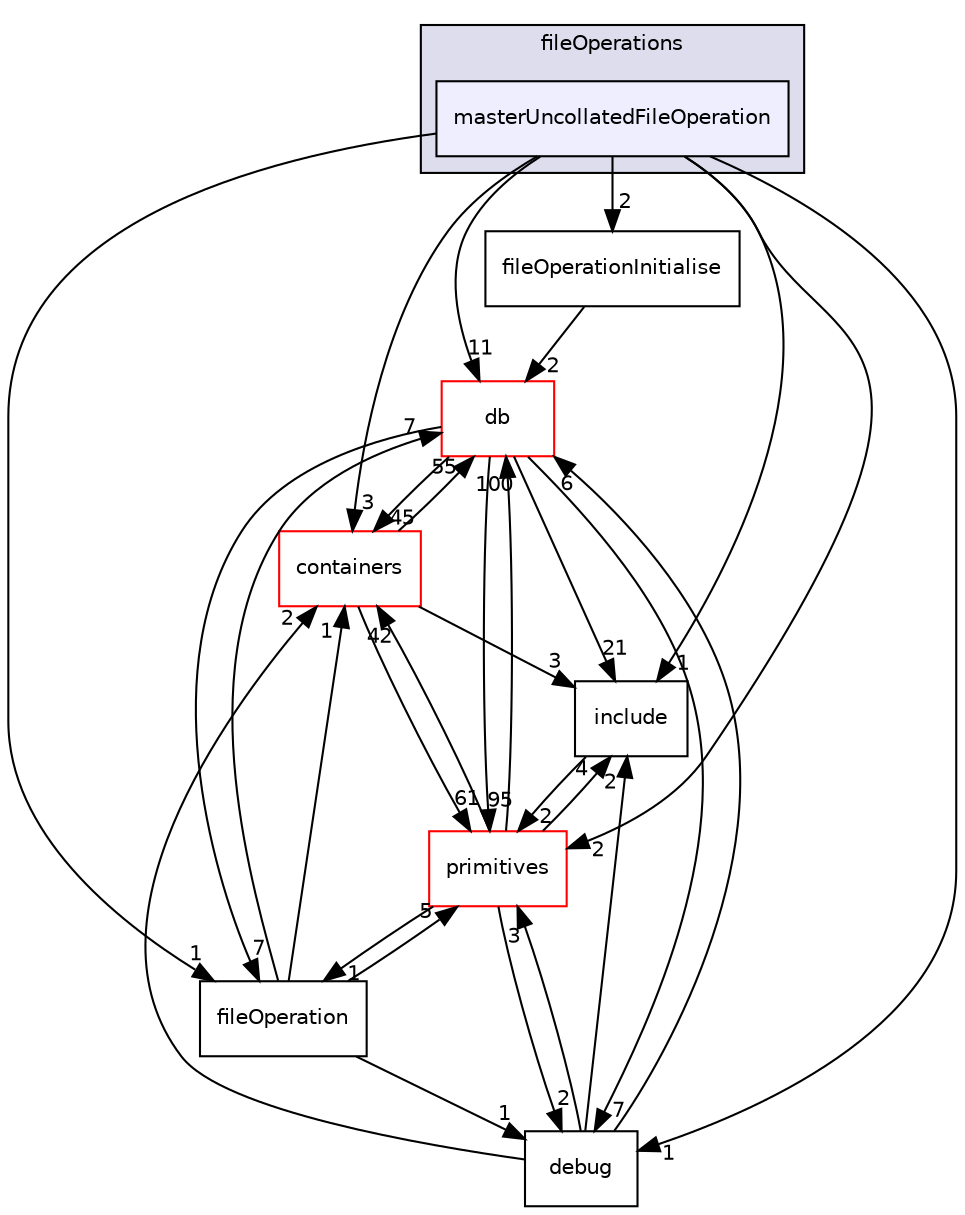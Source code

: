 digraph "src/OpenFOAM/global/fileOperations/masterUncollatedFileOperation" {
  bgcolor=transparent;
  compound=true
  node [ fontsize="10", fontname="Helvetica"];
  edge [ labelfontsize="10", labelfontname="Helvetica"];
  subgraph clusterdir_dfe0dd853c2607dc9337b9936f8a32b0 {
    graph [ bgcolor="#ddddee", pencolor="black", label="fileOperations" fontname="Helvetica", fontsize="10", URL="dir_dfe0dd853c2607dc9337b9936f8a32b0.html"]
  dir_05402fc3129396956db6a925e0baa955 [shape=box, label="masterUncollatedFileOperation", style="filled", fillcolor="#eeeeff", pencolor="black", URL="dir_05402fc3129396956db6a925e0baa955.html"];
  }
  dir_b5504db50b151b61c2a51dd9ce48bf8c [shape=box label="fileOperationInitialise" URL="dir_b5504db50b151b61c2a51dd9ce48bf8c.html"];
  dir_19d0872053bde092be81d7fe3f56cbf7 [shape=box label="containers" color="red" URL="dir_19d0872053bde092be81d7fe3f56cbf7.html"];
  dir_4f7b3d8a414cf437a62104bfc68c7f2f [shape=box label="debug" URL="dir_4f7b3d8a414cf437a62104bfc68c7f2f.html"];
  dir_63c634f7a7cfd679ac26c67fb30fc32f [shape=box label="db" color="red" URL="dir_63c634f7a7cfd679ac26c67fb30fc32f.html"];
  dir_3e50f45338116b169052b428016851aa [shape=box label="primitives" color="red" URL="dir_3e50f45338116b169052b428016851aa.html"];
  dir_e954e9f5966bc1c681a414ec8bd0ee15 [shape=box label="include" URL="dir_e954e9f5966bc1c681a414ec8bd0ee15.html"];
  dir_e44a89c3d392fd15d8f270815456de0f [shape=box label="fileOperation" URL="dir_e44a89c3d392fd15d8f270815456de0f.html"];
  dir_b5504db50b151b61c2a51dd9ce48bf8c->dir_63c634f7a7cfd679ac26c67fb30fc32f [headlabel="2", labeldistance=1.5 headhref="dir_002404_002218.html"];
  dir_19d0872053bde092be81d7fe3f56cbf7->dir_63c634f7a7cfd679ac26c67fb30fc32f [headlabel="55", labeldistance=1.5 headhref="dir_002156_002218.html"];
  dir_19d0872053bde092be81d7fe3f56cbf7->dir_3e50f45338116b169052b428016851aa [headlabel="61", labeldistance=1.5 headhref="dir_002156_002628.html"];
  dir_19d0872053bde092be81d7fe3f56cbf7->dir_e954e9f5966bc1c681a414ec8bd0ee15 [headlabel="3", labeldistance=1.5 headhref="dir_002156_002418.html"];
  dir_05402fc3129396956db6a925e0baa955->dir_b5504db50b151b61c2a51dd9ce48bf8c [headlabel="2", labeldistance=1.5 headhref="dir_002405_002404.html"];
  dir_05402fc3129396956db6a925e0baa955->dir_19d0872053bde092be81d7fe3f56cbf7 [headlabel="3", labeldistance=1.5 headhref="dir_002405_002156.html"];
  dir_05402fc3129396956db6a925e0baa955->dir_4f7b3d8a414cf437a62104bfc68c7f2f [headlabel="1", labeldistance=1.5 headhref="dir_002405_002399.html"];
  dir_05402fc3129396956db6a925e0baa955->dir_63c634f7a7cfd679ac26c67fb30fc32f [headlabel="11", labeldistance=1.5 headhref="dir_002405_002218.html"];
  dir_05402fc3129396956db6a925e0baa955->dir_3e50f45338116b169052b428016851aa [headlabel="2", labeldistance=1.5 headhref="dir_002405_002628.html"];
  dir_05402fc3129396956db6a925e0baa955->dir_e954e9f5966bc1c681a414ec8bd0ee15 [headlabel="1", labeldistance=1.5 headhref="dir_002405_002418.html"];
  dir_05402fc3129396956db6a925e0baa955->dir_e44a89c3d392fd15d8f270815456de0f [headlabel="1", labeldistance=1.5 headhref="dir_002405_002403.html"];
  dir_4f7b3d8a414cf437a62104bfc68c7f2f->dir_19d0872053bde092be81d7fe3f56cbf7 [headlabel="2", labeldistance=1.5 headhref="dir_002399_002156.html"];
  dir_4f7b3d8a414cf437a62104bfc68c7f2f->dir_63c634f7a7cfd679ac26c67fb30fc32f [headlabel="6", labeldistance=1.5 headhref="dir_002399_002218.html"];
  dir_4f7b3d8a414cf437a62104bfc68c7f2f->dir_3e50f45338116b169052b428016851aa [headlabel="3", labeldistance=1.5 headhref="dir_002399_002628.html"];
  dir_4f7b3d8a414cf437a62104bfc68c7f2f->dir_e954e9f5966bc1c681a414ec8bd0ee15 [headlabel="2", labeldistance=1.5 headhref="dir_002399_002418.html"];
  dir_63c634f7a7cfd679ac26c67fb30fc32f->dir_19d0872053bde092be81d7fe3f56cbf7 [headlabel="45", labeldistance=1.5 headhref="dir_002218_002156.html"];
  dir_63c634f7a7cfd679ac26c67fb30fc32f->dir_4f7b3d8a414cf437a62104bfc68c7f2f [headlabel="7", labeldistance=1.5 headhref="dir_002218_002399.html"];
  dir_63c634f7a7cfd679ac26c67fb30fc32f->dir_3e50f45338116b169052b428016851aa [headlabel="95", labeldistance=1.5 headhref="dir_002218_002628.html"];
  dir_63c634f7a7cfd679ac26c67fb30fc32f->dir_e954e9f5966bc1c681a414ec8bd0ee15 [headlabel="21", labeldistance=1.5 headhref="dir_002218_002418.html"];
  dir_63c634f7a7cfd679ac26c67fb30fc32f->dir_e44a89c3d392fd15d8f270815456de0f [headlabel="7", labeldistance=1.5 headhref="dir_002218_002403.html"];
  dir_3e50f45338116b169052b428016851aa->dir_19d0872053bde092be81d7fe3f56cbf7 [headlabel="42", labeldistance=1.5 headhref="dir_002628_002156.html"];
  dir_3e50f45338116b169052b428016851aa->dir_4f7b3d8a414cf437a62104bfc68c7f2f [headlabel="2", labeldistance=1.5 headhref="dir_002628_002399.html"];
  dir_3e50f45338116b169052b428016851aa->dir_63c634f7a7cfd679ac26c67fb30fc32f [headlabel="100", labeldistance=1.5 headhref="dir_002628_002218.html"];
  dir_3e50f45338116b169052b428016851aa->dir_e954e9f5966bc1c681a414ec8bd0ee15 [headlabel="4", labeldistance=1.5 headhref="dir_002628_002418.html"];
  dir_3e50f45338116b169052b428016851aa->dir_e44a89c3d392fd15d8f270815456de0f [headlabel="1", labeldistance=1.5 headhref="dir_002628_002403.html"];
  dir_e954e9f5966bc1c681a414ec8bd0ee15->dir_3e50f45338116b169052b428016851aa [headlabel="2", labeldistance=1.5 headhref="dir_002418_002628.html"];
  dir_e44a89c3d392fd15d8f270815456de0f->dir_19d0872053bde092be81d7fe3f56cbf7 [headlabel="1", labeldistance=1.5 headhref="dir_002403_002156.html"];
  dir_e44a89c3d392fd15d8f270815456de0f->dir_4f7b3d8a414cf437a62104bfc68c7f2f [headlabel="1", labeldistance=1.5 headhref="dir_002403_002399.html"];
  dir_e44a89c3d392fd15d8f270815456de0f->dir_63c634f7a7cfd679ac26c67fb30fc32f [headlabel="7", labeldistance=1.5 headhref="dir_002403_002218.html"];
  dir_e44a89c3d392fd15d8f270815456de0f->dir_3e50f45338116b169052b428016851aa [headlabel="5", labeldistance=1.5 headhref="dir_002403_002628.html"];
}

